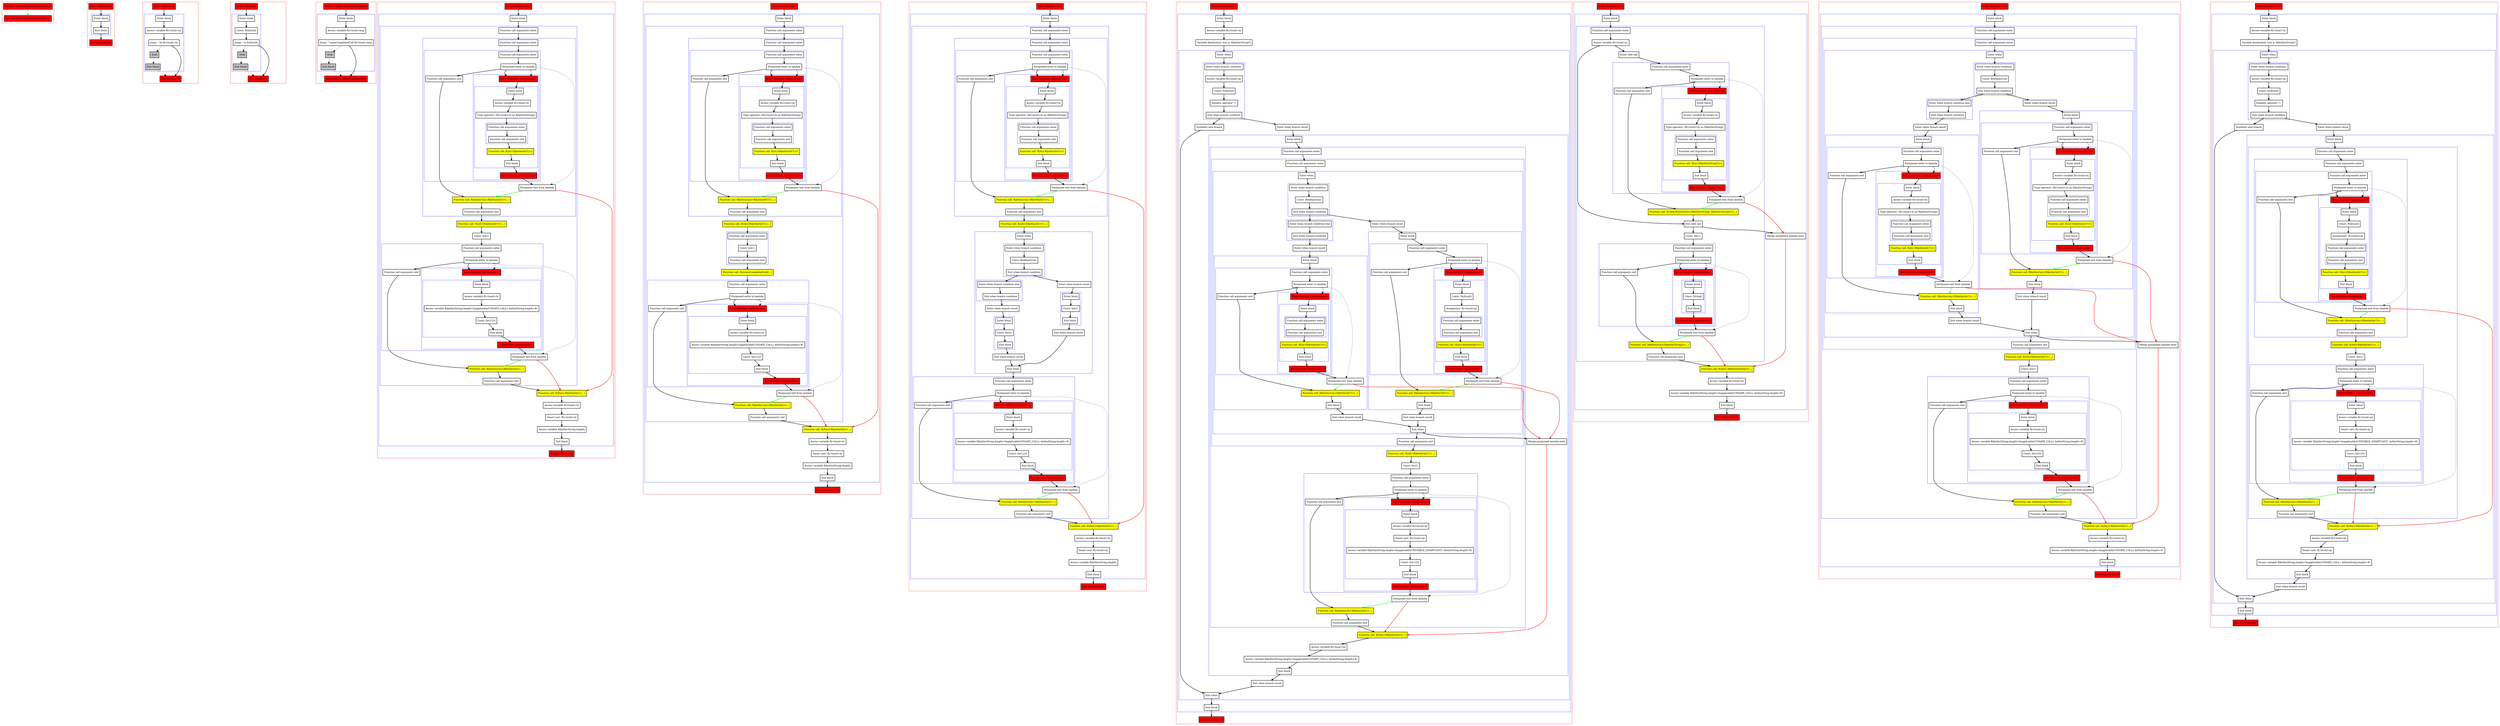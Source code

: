digraph flowFromInplaceLambda2_kt {
    graph [nodesep=3]
    node [shape=box penwidth=2]
    edge [penwidth=2]

    subgraph cluster_0 {
        color=red
        0 [label="Enter file flowFromInplaceLambda2.kt" style="filled" fillcolor=red];
        1 [label="Exit file flowFromInplaceLambda2.kt" style="filled" fillcolor=red];
    }
    0 -> {1} [color=green];

    subgraph cluster_1 {
        color=red
        2 [label="Enter function foo" style="filled" fillcolor=red];
        subgraph cluster_2 {
            color=blue
            3 [label="Enter block"];
            4 [label="Exit block"];
        }
        5 [label="Exit function foo" style="filled" fillcolor=red];
    }
    2 -> {3};
    3 -> {4};
    4 -> {5};

    subgraph cluster_3 {
        color=red
        6 [label="Enter function id" style="filled" fillcolor=red];
        subgraph cluster_4 {
            color=blue
            7 [label="Enter block"];
            8 [label="Access variable R|<local>/x|"];
            9 [label="Jump: ^id R|<local>/x|"];
            10 [label="Stub" style="filled" fillcolor=gray];
            11 [label="Exit block" style="filled" fillcolor=gray];
        }
        12 [label="Exit function id" style="filled" fillcolor=red];
    }
    6 -> {7};
    7 -> {8};
    8 -> {9};
    9 -> {12};
    9 -> {10} [style=dotted];
    10 -> {11} [style=dotted];
    11 -> {12} [style=dotted];

    subgraph cluster_5 {
        color=red
        13 [label="Enter function n" style="filled" fillcolor=red];
        subgraph cluster_6 {
            color=blue
            14 [label="Enter block"];
            15 [label="Const: Null(null)"];
            16 [label="Jump: ^n Null(null)"];
            17 [label="Stub" style="filled" fillcolor=gray];
            18 [label="Exit block" style="filled" fillcolor=gray];
        }
        19 [label="Exit function n" style="filled" fillcolor=red];
    }
    13 -> {14};
    14 -> {15};
    15 -> {16};
    16 -> {19};
    16 -> {17} [style=dotted];
    17 -> {18} [style=dotted];
    18 -> {19} [style=dotted];

    subgraph cluster_7 {
        color=red
        20 [label="Enter function someCompletedCall" style="filled" fillcolor=red];
        subgraph cluster_8 {
            color=blue
            21 [label="Enter block"];
            22 [label="Access variable R|<local>/arg|"];
            23 [label="Jump: ^someCompletedCall R|<local>/arg|"];
            24 [label="Stub" style="filled" fillcolor=gray];
            25 [label="Exit block" style="filled" fillcolor=gray];
        }
        26 [label="Exit function someCompletedCall" style="filled" fillcolor=red];
    }
    20 -> {21};
    21 -> {22};
    22 -> {23};
    23 -> {26};
    23 -> {24} [style=dotted];
    24 -> {25} [style=dotted];
    25 -> {26} [style=dotted];

    subgraph cluster_9 {
        color=red
        27 [label="Enter function test1" style="filled" fillcolor=red];
        subgraph cluster_10 {
            color=blue
            28 [label="Enter block"];
            subgraph cluster_11 {
                color=blue
                29 [label="Function call arguments enter"];
                subgraph cluster_12 {
                    color=blue
                    30 [label="Function call arguments enter"];
                    subgraph cluster_13 {
                        color=blue
                        31 [label="Function call arguments enter"];
                        32 [label="Postponed enter to lambda"];
                        subgraph cluster_14 {
                            color=blue
                            33 [label="Enter function <anonymous>" style="filled" fillcolor=red];
                            subgraph cluster_15 {
                                color=blue
                                34 [label="Enter block"];
                                35 [label="Access variable R|<local>/x|"];
                                36 [label="Type operator: (R|<local>/x| as R|kotlin/String|)"];
                                subgraph cluster_16 {
                                    color=blue
                                    37 [label="Function call arguments enter"];
                                    38 [label="Function call arguments exit"];
                                }
                                39 [label="Function call: R|/n|<R|kotlin/Int?|>()" style="filled" fillcolor=yellow];
                                40 [label="Exit block"];
                            }
                            41 [label="Exit function <anonymous>" style="filled" fillcolor=red];
                        }
                        42 [label="Function call arguments exit"];
                    }
                    43 [label="Postponed exit from lambda"];
                    44 [label="Function call: R|kotlin/run|<R|kotlin/Int?|>(...)" style="filled" fillcolor=yellow];
                    45 [label="Function call arguments exit"];
                }
                46 [label="Function call: R|/id|<R|kotlin/Int?|>(...)" style="filled" fillcolor=yellow];
                47 [label="Const: Int(1)"];
                subgraph cluster_17 {
                    color=blue
                    48 [label="Function call arguments enter"];
                    49 [label="Postponed enter to lambda"];
                    subgraph cluster_18 {
                        color=blue
                        50 [label="Enter function <anonymous>" style="filled" fillcolor=red];
                        subgraph cluster_19 {
                            color=blue
                            51 [label="Enter block"];
                            52 [label="Access variable R|<local>/x|"];
                            53 [label="Access variable R|kotlin/String.length<Inapplicable(UNSAFE_CALL): kotlin/String.length>#|"];
                            54 [label="Const: Int(123)"];
                            55 [label="Exit block"];
                        }
                        56 [label="Exit function <anonymous>" style="filled" fillcolor=red];
                    }
                    57 [label="Function call arguments exit"];
                }
                58 [label="Postponed exit from lambda"];
                59 [label="Function call: R|kotlin/run|<R|kotlin/Int|>(...)" style="filled" fillcolor=yellow];
                60 [label="Function call arguments exit"];
            }
            61 [label="Function call: R|/foo|<R|kotlin/Int|>(...)" style="filled" fillcolor=yellow];
            62 [label="Access variable R|<local>/x|"];
            63 [label="Smart cast: R|<local>/x|"];
            64 [label="Access variable R|kotlin/String.length|"];
            65 [label="Exit block"];
        }
        66 [label="Exit function test1" style="filled" fillcolor=red];
    }
    27 -> {28};
    28 -> {29};
    29 -> {30};
    30 -> {31};
    31 -> {32};
    32 -> {33 42};
    32 -> {43} [style=dotted];
    32 -> {33} [style=dashed];
    33 -> {34};
    34 -> {35};
    35 -> {36};
    36 -> {37};
    37 -> {38};
    38 -> {39};
    39 -> {40};
    40 -> {41};
    41 -> {43};
    42 -> {44};
    43 -> {44} [color=green];
    43 -> {61} [color=red];
    44 -> {45};
    45 -> {46};
    46 -> {47};
    47 -> {48};
    48 -> {49};
    49 -> {50 57};
    49 -> {58} [style=dotted];
    49 -> {50} [style=dashed];
    50 -> {51};
    51 -> {52};
    52 -> {53};
    53 -> {54};
    54 -> {55};
    55 -> {56};
    56 -> {58};
    57 -> {59};
    58 -> {59} [color=green];
    58 -> {61} [color=red];
    59 -> {60};
    60 -> {61};
    61 -> {62};
    62 -> {63};
    63 -> {64};
    64 -> {65};
    65 -> {66};

    subgraph cluster_20 {
        color=red
        67 [label="Enter function test2" style="filled" fillcolor=red];
        subgraph cluster_21 {
            color=blue
            68 [label="Enter block"];
            subgraph cluster_22 {
                color=blue
                69 [label="Function call arguments enter"];
                subgraph cluster_23 {
                    color=blue
                    70 [label="Function call arguments enter"];
                    subgraph cluster_24 {
                        color=blue
                        71 [label="Function call arguments enter"];
                        72 [label="Postponed enter to lambda"];
                        subgraph cluster_25 {
                            color=blue
                            73 [label="Enter function <anonymous>" style="filled" fillcolor=red];
                            subgraph cluster_26 {
                                color=blue
                                74 [label="Enter block"];
                                75 [label="Access variable R|<local>/x|"];
                                76 [label="Type operator: (R|<local>/x| as R|kotlin/String|)"];
                                subgraph cluster_27 {
                                    color=blue
                                    77 [label="Function call arguments enter"];
                                    78 [label="Function call arguments exit"];
                                }
                                79 [label="Function call: R|/n|<R|kotlin/Int?|>()" style="filled" fillcolor=yellow];
                                80 [label="Exit block"];
                            }
                            81 [label="Exit function <anonymous>" style="filled" fillcolor=red];
                        }
                        82 [label="Function call arguments exit"];
                    }
                    83 [label="Postponed exit from lambda"];
                    84 [label="Function call: R|kotlin/run|<R|kotlin/Int?|>(...)" style="filled" fillcolor=yellow];
                    85 [label="Function call arguments exit"];
                }
                86 [label="Function call: R|/id|<R|kotlin/Int?|>(...)" style="filled" fillcolor=yellow];
                subgraph cluster_28 {
                    color=blue
                    87 [label="Function call arguments enter"];
                    88 [label="Const: Int(1)"];
                    89 [label="Function call arguments exit"];
                }
                90 [label="Function call: R|/someCompletedCall|(...)" style="filled" fillcolor=yellow];
                subgraph cluster_29 {
                    color=blue
                    91 [label="Function call arguments enter"];
                    92 [label="Postponed enter to lambda"];
                    subgraph cluster_30 {
                        color=blue
                        93 [label="Enter function <anonymous>" style="filled" fillcolor=red];
                        subgraph cluster_31 {
                            color=blue
                            94 [label="Enter block"];
                            95 [label="Access variable R|<local>/x|"];
                            96 [label="Access variable R|kotlin/String.length<Inapplicable(UNSAFE_CALL): kotlin/String.length>#|"];
                            97 [label="Const: Int(123)"];
                            98 [label="Exit block"];
                        }
                        99 [label="Exit function <anonymous>" style="filled" fillcolor=red];
                    }
                    100 [label="Function call arguments exit"];
                }
                101 [label="Postponed exit from lambda"];
                102 [label="Function call: R|kotlin/run|<R|kotlin/Int|>(...)" style="filled" fillcolor=yellow];
                103 [label="Function call arguments exit"];
            }
            104 [label="Function call: R|/foo|<R|kotlin/Int|>(...)" style="filled" fillcolor=yellow];
            105 [label="Access variable R|<local>/x|"];
            106 [label="Smart cast: R|<local>/x|"];
            107 [label="Access variable R|kotlin/String.length|"];
            108 [label="Exit block"];
        }
        109 [label="Exit function test2" style="filled" fillcolor=red];
    }
    67 -> {68};
    68 -> {69};
    69 -> {70};
    70 -> {71};
    71 -> {72};
    72 -> {73 82};
    72 -> {83} [style=dotted];
    72 -> {73} [style=dashed];
    73 -> {74};
    74 -> {75};
    75 -> {76};
    76 -> {77};
    77 -> {78};
    78 -> {79};
    79 -> {80};
    80 -> {81};
    81 -> {83};
    82 -> {84};
    83 -> {84} [color=green];
    83 -> {104} [color=red];
    84 -> {85};
    85 -> {86};
    86 -> {87};
    87 -> {88};
    88 -> {89};
    89 -> {90};
    90 -> {91};
    91 -> {92};
    92 -> {93 100};
    92 -> {101} [style=dotted];
    92 -> {93} [style=dashed];
    93 -> {94};
    94 -> {95};
    95 -> {96};
    96 -> {97};
    97 -> {98};
    98 -> {99};
    99 -> {101};
    100 -> {102};
    101 -> {102} [color=green];
    101 -> {104} [color=red];
    102 -> {103};
    103 -> {104};
    104 -> {105};
    105 -> {106};
    106 -> {107};
    107 -> {108};
    108 -> {109};

    subgraph cluster_32 {
        color=red
        110 [label="Enter function test3" style="filled" fillcolor=red];
        subgraph cluster_33 {
            color=blue
            111 [label="Enter block"];
            subgraph cluster_34 {
                color=blue
                112 [label="Function call arguments enter"];
                subgraph cluster_35 {
                    color=blue
                    113 [label="Function call arguments enter"];
                    subgraph cluster_36 {
                        color=blue
                        114 [label="Function call arguments enter"];
                        115 [label="Postponed enter to lambda"];
                        subgraph cluster_37 {
                            color=blue
                            116 [label="Enter function <anonymous>" style="filled" fillcolor=red];
                            subgraph cluster_38 {
                                color=blue
                                117 [label="Enter block"];
                                118 [label="Access variable R|<local>/x|"];
                                119 [label="Type operator: (R|<local>/x| as R|kotlin/String|)"];
                                subgraph cluster_39 {
                                    color=blue
                                    120 [label="Function call arguments enter"];
                                    121 [label="Function call arguments exit"];
                                }
                                122 [label="Function call: R|/n|<R|kotlin/Int?|>()" style="filled" fillcolor=yellow];
                                123 [label="Exit block"];
                            }
                            124 [label="Exit function <anonymous>" style="filled" fillcolor=red];
                        }
                        125 [label="Function call arguments exit"];
                    }
                    126 [label="Postponed exit from lambda"];
                    127 [label="Function call: R|kotlin/run|<R|kotlin/Int?|>(...)" style="filled" fillcolor=yellow];
                    128 [label="Function call arguments exit"];
                }
                129 [label="Function call: R|/id|<R|kotlin/Int?|>(...)" style="filled" fillcolor=yellow];
                subgraph cluster_40 {
                    color=blue
                    130 [label="Enter when"];
                    subgraph cluster_41 {
                        color=blue
                        131 [label="Enter when branch condition "];
                        132 [label="Const: Boolean(true)"];
                        133 [label="Exit when branch condition"];
                    }
                    subgraph cluster_42 {
                        color=blue
                        134 [label="Enter when branch condition else"];
                        135 [label="Exit when branch condition"];
                    }
                    136 [label="Enter when branch result"];
                    subgraph cluster_43 {
                        color=blue
                        137 [label="Enter block"];
                        138 [label="Const: Int(2)"];
                        139 [label="Exit block"];
                    }
                    140 [label="Exit when branch result"];
                    141 [label="Enter when branch result"];
                    subgraph cluster_44 {
                        color=blue
                        142 [label="Enter block"];
                        143 [label="Const: Int(1)"];
                        144 [label="Exit block"];
                    }
                    145 [label="Exit when branch result"];
                    146 [label="Exit when"];
                }
                subgraph cluster_45 {
                    color=blue
                    147 [label="Function call arguments enter"];
                    148 [label="Postponed enter to lambda"];
                    subgraph cluster_46 {
                        color=blue
                        149 [label="Enter function <anonymous>" style="filled" fillcolor=red];
                        subgraph cluster_47 {
                            color=blue
                            150 [label="Enter block"];
                            151 [label="Access variable R|<local>/x|"];
                            152 [label="Access variable R|kotlin/String.length<Inapplicable(UNSAFE_CALL): kotlin/String.length>#|"];
                            153 [label="Const: Int(123)"];
                            154 [label="Exit block"];
                        }
                        155 [label="Exit function <anonymous>" style="filled" fillcolor=red];
                    }
                    156 [label="Function call arguments exit"];
                }
                157 [label="Postponed exit from lambda"];
                158 [label="Function call: R|kotlin/run|<R|kotlin/Int|>(...)" style="filled" fillcolor=yellow];
                159 [label="Function call arguments exit"];
            }
            160 [label="Function call: R|/foo|<R|kotlin/Int|>(...)" style="filled" fillcolor=yellow];
            161 [label="Access variable R|<local>/x|"];
            162 [label="Smart cast: R|<local>/x|"];
            163 [label="Access variable R|kotlin/String.length|"];
            164 [label="Exit block"];
        }
        165 [label="Exit function test3" style="filled" fillcolor=red];
    }
    110 -> {111};
    111 -> {112};
    112 -> {113};
    113 -> {114};
    114 -> {115};
    115 -> {116 125};
    115 -> {126} [style=dotted];
    115 -> {116} [style=dashed];
    116 -> {117};
    117 -> {118};
    118 -> {119};
    119 -> {120};
    120 -> {121};
    121 -> {122};
    122 -> {123};
    123 -> {124};
    124 -> {126};
    125 -> {127};
    126 -> {127} [color=green];
    126 -> {160} [color=red];
    127 -> {128};
    128 -> {129};
    129 -> {130};
    130 -> {131};
    131 -> {132};
    132 -> {133};
    133 -> {134 141};
    134 -> {135};
    135 -> {136};
    136 -> {137};
    137 -> {138};
    138 -> {139};
    139 -> {140};
    140 -> {146};
    141 -> {142};
    142 -> {143};
    143 -> {144};
    144 -> {145};
    145 -> {146};
    146 -> {147};
    147 -> {148};
    148 -> {149 156};
    148 -> {157} [style=dotted];
    148 -> {149} [style=dashed];
    149 -> {150};
    150 -> {151};
    151 -> {152};
    152 -> {153};
    153 -> {154};
    154 -> {155};
    155 -> {157};
    156 -> {158};
    157 -> {158} [color=green];
    157 -> {160} [color=red];
    158 -> {159};
    159 -> {160};
    160 -> {161};
    161 -> {162};
    162 -> {163};
    163 -> {164};
    164 -> {165};

    subgraph cluster_48 {
        color=red
        166 [label="Enter function test4" style="filled" fillcolor=red];
        subgraph cluster_49 {
            color=blue
            167 [label="Enter block"];
            168 [label="Access variable R|<local>/x|"];
            169 [label="Variable declaration: lvar p: R|kotlin/String?|"];
            subgraph cluster_50 {
                color=blue
                170 [label="Enter when"];
                subgraph cluster_51 {
                    color=blue
                    171 [label="Enter when branch condition "];
                    172 [label="Access variable R|<local>/p|"];
                    173 [label="Const: Null(null)"];
                    174 [label="Equality operator !="];
                    175 [label="Exit when branch condition"];
                }
                176 [label="Synthetic else branch"];
                177 [label="Enter when branch result"];
                subgraph cluster_52 {
                    color=blue
                    178 [label="Enter block"];
                    subgraph cluster_53 {
                        color=blue
                        179 [label="Function call arguments enter"];
                        subgraph cluster_54 {
                            color=blue
                            180 [label="Function call arguments enter"];
                            subgraph cluster_55 {
                                color=blue
                                181 [label="Enter when"];
                                subgraph cluster_56 {
                                    color=blue
                                    182 [label="Enter when branch condition "];
                                    183 [label="Const: Boolean(true)"];
                                    184 [label="Exit when branch condition"];
                                }
                                subgraph cluster_57 {
                                    color=blue
                                    185 [label="Enter when branch condition else"];
                                    186 [label="Exit when branch condition"];
                                }
                                187 [label="Enter when branch result"];
                                subgraph cluster_58 {
                                    color=blue
                                    188 [label="Enter block"];
                                    subgraph cluster_59 {
                                        color=blue
                                        189 [label="Function call arguments enter"];
                                        190 [label="Postponed enter to lambda"];
                                        subgraph cluster_60 {
                                            color=blue
                                            191 [label="Enter function <anonymous>" style="filled" fillcolor=red];
                                            subgraph cluster_61 {
                                                color=blue
                                                192 [label="Enter block"];
                                                subgraph cluster_62 {
                                                    color=blue
                                                    193 [label="Function call arguments enter"];
                                                    194 [label="Function call arguments exit"];
                                                }
                                                195 [label="Function call: R|/n|<R|kotlin/Int?|>()" style="filled" fillcolor=yellow];
                                                196 [label="Exit block"];
                                            }
                                            197 [label="Exit function <anonymous>" style="filled" fillcolor=red];
                                        }
                                        198 [label="Function call arguments exit"];
                                    }
                                    199 [label="Postponed exit from lambda"];
                                    200 [label="Function call: R|kotlin/run|<R|kotlin/Int?|>(...)" style="filled" fillcolor=yellow];
                                    201 [label="Exit block"];
                                }
                                202 [label="Exit when branch result"];
                                203 [label="Enter when branch result"];
                                subgraph cluster_63 {
                                    color=blue
                                    204 [label="Enter block"];
                                    subgraph cluster_64 {
                                        color=blue
                                        205 [label="Function call arguments enter"];
                                        206 [label="Postponed enter to lambda"];
                                        subgraph cluster_65 {
                                            color=blue
                                            207 [label="Enter function <anonymous>" style="filled" fillcolor=red];
                                            subgraph cluster_66 {
                                                color=blue
                                                208 [label="Enter block"];
                                                209 [label="Const: Null(null)"];
                                                210 [label="Assignment: R|<local>/p|"];
                                                subgraph cluster_67 {
                                                    color=blue
                                                    211 [label="Function call arguments enter"];
                                                    212 [label="Function call arguments exit"];
                                                }
                                                213 [label="Function call: R|/n|<R|kotlin/Int?|>()" style="filled" fillcolor=yellow];
                                                214 [label="Exit block"];
                                            }
                                            215 [label="Exit function <anonymous>" style="filled" fillcolor=red];
                                        }
                                        216 [label="Function call arguments exit"];
                                    }
                                    217 [label="Postponed exit from lambda"];
                                    218 [label="Function call: R|kotlin/run|<R|kotlin/Int?|>(...)" style="filled" fillcolor=yellow];
                                    219 [label="Exit block"];
                                }
                                220 [label="Exit when branch result"];
                                221 [label="Exit when"];
                            }
                            222 [label="Function call arguments exit"];
                        }
                        223 [label="Function call: R|/id|<R|kotlin/Int?|>(...)" style="filled" fillcolor=yellow];
                        224 [label="Const: Int(1)"];
                        subgraph cluster_68 {
                            color=blue
                            225 [label="Function call arguments enter"];
                            226 [label="Postponed enter to lambda"];
                            subgraph cluster_69 {
                                color=blue
                                227 [label="Enter function <anonymous>" style="filled" fillcolor=red];
                                subgraph cluster_70 {
                                    color=blue
                                    228 [label="Enter block"];
                                    229 [label="Access variable R|<local>/p|"];
                                    230 [label="Smart cast: R|<local>/p|"];
                                    231 [label="Access variable R|kotlin/String.length<Inapplicable(UNSTABLE_SMARTCAST): kotlin/String.length>#|"];
                                    232 [label="Const: Int(123)"];
                                    233 [label="Exit block"];
                                }
                                234 [label="Exit function <anonymous>" style="filled" fillcolor=red];
                            }
                            235 [label="Function call arguments exit"];
                        }
                        236 [label="Postponed exit from lambda"];
                        237 [label="Function call: R|kotlin/run|<R|kotlin/Int|>(...)" style="filled" fillcolor=yellow];
                        238 [label="Function call arguments exit"];
                    }
                    239 [label="Merge postponed lambda exits"];
                    240 [label="Function call: R|/foo|<R|kotlin/Int|>(...)" style="filled" fillcolor=yellow];
                    241 [label="Access variable R|<local>/p|"];
                    242 [label="Access variable R|kotlin/String.length<Inapplicable(UNSAFE_CALL): kotlin/String.length>#|"];
                    243 [label="Exit block"];
                }
                244 [label="Exit when branch result"];
                245 [label="Exit when"];
            }
            246 [label="Exit block"];
        }
        247 [label="Exit function test4" style="filled" fillcolor=red];
    }
    166 -> {167};
    167 -> {168};
    168 -> {169};
    169 -> {170};
    170 -> {171};
    171 -> {172};
    172 -> {173};
    173 -> {174};
    174 -> {175};
    175 -> {176 177};
    176 -> {245};
    177 -> {178};
    178 -> {179};
    179 -> {180};
    180 -> {181};
    181 -> {182};
    182 -> {183};
    183 -> {184};
    184 -> {185 203};
    185 -> {186};
    186 -> {187};
    187 -> {188};
    188 -> {189};
    189 -> {190};
    190 -> {191 198};
    190 -> {199} [style=dotted];
    190 -> {191} [style=dashed];
    191 -> {192};
    192 -> {193};
    193 -> {194};
    194 -> {195};
    195 -> {196};
    196 -> {197};
    197 -> {199};
    198 -> {200};
    199 -> {200} [color=green];
    199 -> {239} [color=red];
    200 -> {201};
    201 -> {202};
    202 -> {221};
    203 -> {204};
    204 -> {205};
    205 -> {206};
    206 -> {207 216};
    206 -> {217} [style=dotted];
    206 -> {207} [style=dashed];
    207 -> {208};
    208 -> {209};
    209 -> {210};
    210 -> {211};
    211 -> {212};
    212 -> {213};
    213 -> {214};
    214 -> {215};
    215 -> {217};
    216 -> {218};
    217 -> {218} [color=green];
    217 -> {239} [color=red];
    218 -> {219};
    219 -> {220};
    220 -> {221};
    221 -> {222 239};
    222 -> {223};
    223 -> {224};
    224 -> {225};
    225 -> {226};
    226 -> {227 235};
    226 -> {236} [style=dotted];
    226 -> {227} [style=dashed];
    227 -> {228};
    228 -> {229};
    229 -> {230};
    230 -> {231};
    231 -> {232};
    232 -> {233};
    233 -> {234};
    234 -> {236};
    235 -> {237};
    236 -> {237} [color=green];
    236 -> {240} [color=red];
    237 -> {238};
    238 -> {240};
    239 -> {240} [color=red];
    240 -> {241};
    241 -> {242};
    242 -> {243};
    243 -> {244};
    244 -> {245};
    245 -> {246};
    246 -> {247};

    subgraph cluster_71 {
        color=red
        248 [label="Enter function test5" style="filled" fillcolor=red];
        subgraph cluster_72 {
            color=blue
            249 [label="Enter block"];
            subgraph cluster_73 {
                color=blue
                250 [label="Function call arguments enter"];
                251 [label="Access variable R|<local>/y|"];
                252 [label="Enter safe call"];
                subgraph cluster_74 {
                    color=blue
                    253 [label="Function call arguments enter"];
                    254 [label="Postponed enter to lambda"];
                    subgraph cluster_75 {
                        color=blue
                        255 [label="Enter function <anonymous>" style="filled" fillcolor=red];
                        subgraph cluster_76 {
                            color=blue
                            256 [label="Enter block"];
                            257 [label="Access variable R|<local>/x|"];
                            258 [label="Type operator: (R|<local>/x| as R|kotlin/String|)"];
                            subgraph cluster_77 {
                                color=blue
                                259 [label="Function call arguments enter"];
                                260 [label="Function call arguments exit"];
                            }
                            261 [label="Function call: R|/n|<R|kotlin/String?|>()" style="filled" fillcolor=yellow];
                            262 [label="Exit block"];
                        }
                        263 [label="Exit function <anonymous>" style="filled" fillcolor=red];
                    }
                    264 [label="Function call arguments exit"];
                }
                265 [label="Postponed exit from lambda"];
                266 [label="Function call: $subj$.R|kotlin/let|<R|kotlin/String|, R|kotlin/String?|>(...)" style="filled" fillcolor=yellow];
                267 [label="Exit safe call"];
                268 [label="Const: Int(1)"];
                subgraph cluster_78 {
                    color=blue
                    269 [label="Function call arguments enter"];
                    270 [label="Postponed enter to lambda"];
                    subgraph cluster_79 {
                        color=blue
                        271 [label="Enter function <anonymous>" style="filled" fillcolor=red];
                        subgraph cluster_80 {
                            color=blue
                            272 [label="Enter block"];
                            273 [label="Const: String()"];
                            274 [label="Exit block"];
                        }
                        275 [label="Exit function <anonymous>" style="filled" fillcolor=red];
                    }
                    276 [label="Function call arguments exit"];
                }
                277 [label="Postponed exit from lambda"];
                278 [label="Function call: R|kotlin/run|<R|kotlin/String|>(...)" style="filled" fillcolor=yellow];
                279 [label="Function call arguments exit"];
            }
            280 [label="Merge postponed lambda exits"];
            281 [label="Function call: R|/foo|<R|kotlin/String|>(...)" style="filled" fillcolor=yellow];
            282 [label="Access variable R|<local>/x|"];
            283 [label="Access variable R|kotlin/String.length<Inapplicable(UNSAFE_CALL): kotlin/String.length>#|"];
            284 [label="Exit block"];
        }
        285 [label="Exit function test5" style="filled" fillcolor=red];
    }
    248 -> {249};
    249 -> {250};
    250 -> {251};
    251 -> {252 267};
    252 -> {253};
    253 -> {254};
    254 -> {255 264};
    254 -> {265} [style=dotted];
    254 -> {255} [style=dashed];
    255 -> {256};
    256 -> {257};
    257 -> {258};
    258 -> {259};
    259 -> {260};
    260 -> {261};
    261 -> {262};
    262 -> {263};
    263 -> {265};
    264 -> {266};
    265 -> {266} [color=green];
    265 -> {280} [color=red];
    266 -> {267};
    267 -> {268 280};
    268 -> {269};
    269 -> {270};
    270 -> {271 276};
    270 -> {277} [style=dotted];
    270 -> {271} [style=dashed];
    271 -> {272};
    272 -> {273};
    273 -> {274};
    274 -> {275};
    275 -> {277};
    276 -> {278};
    277 -> {278} [color=green];
    277 -> {281} [color=red];
    278 -> {279};
    279 -> {281};
    280 -> {281} [color=red];
    281 -> {282};
    282 -> {283};
    283 -> {284};
    284 -> {285};

    subgraph cluster_81 {
        color=red
        286 [label="Enter function test6" style="filled" fillcolor=red];
        subgraph cluster_82 {
            color=blue
            287 [label="Enter block"];
            subgraph cluster_83 {
                color=blue
                288 [label="Function call arguments enter"];
                subgraph cluster_84 {
                    color=blue
                    289 [label="Function call arguments enter"];
                    subgraph cluster_85 {
                        color=blue
                        290 [label="Enter when"];
                        subgraph cluster_86 {
                            color=blue
                            291 [label="Enter when branch condition "];
                            292 [label="Const: Boolean(true)"];
                            293 [label="Exit when branch condition"];
                        }
                        subgraph cluster_87 {
                            color=blue
                            294 [label="Enter when branch condition else"];
                            295 [label="Exit when branch condition"];
                        }
                        296 [label="Enter when branch result"];
                        subgraph cluster_88 {
                            color=blue
                            297 [label="Enter block"];
                            subgraph cluster_89 {
                                color=blue
                                298 [label="Function call arguments enter"];
                                299 [label="Postponed enter to lambda"];
                                subgraph cluster_90 {
                                    color=blue
                                    300 [label="Enter function <anonymous>" style="filled" fillcolor=red];
                                    subgraph cluster_91 {
                                        color=blue
                                        301 [label="Enter block"];
                                        302 [label="Access variable R|<local>/x|"];
                                        303 [label="Type operator: (R|<local>/x| as R|kotlin/String|)"];
                                        subgraph cluster_92 {
                                            color=blue
                                            304 [label="Function call arguments enter"];
                                            305 [label="Function call arguments exit"];
                                        }
                                        306 [label="Function call: R|/n|<R|kotlin/Int?|>()" style="filled" fillcolor=yellow];
                                        307 [label="Exit block"];
                                    }
                                    308 [label="Exit function <anonymous>" style="filled" fillcolor=red];
                                }
                                309 [label="Function call arguments exit"];
                            }
                            310 [label="Postponed exit from lambda"];
                            311 [label="Function call: R|kotlin/run|<R|kotlin/Int?|>(...)" style="filled" fillcolor=yellow];
                            312 [label="Exit block"];
                        }
                        313 [label="Exit when branch result"];
                        314 [label="Enter when branch result"];
                        subgraph cluster_93 {
                            color=blue
                            315 [label="Enter block"];
                            subgraph cluster_94 {
                                color=blue
                                316 [label="Function call arguments enter"];
                                317 [label="Postponed enter to lambda"];
                                subgraph cluster_95 {
                                    color=blue
                                    318 [label="Enter function <anonymous>" style="filled" fillcolor=red];
                                    subgraph cluster_96 {
                                        color=blue
                                        319 [label="Enter block"];
                                        320 [label="Access variable R|<local>/x|"];
                                        321 [label="Type operator: (R|<local>/x| as R|kotlin/String|)"];
                                        subgraph cluster_97 {
                                            color=blue
                                            322 [label="Function call arguments enter"];
                                            323 [label="Function call arguments exit"];
                                        }
                                        324 [label="Function call: R|/n|<R|kotlin/Int?|>()" style="filled" fillcolor=yellow];
                                        325 [label="Exit block"];
                                    }
                                    326 [label="Exit function <anonymous>" style="filled" fillcolor=red];
                                }
                                327 [label="Function call arguments exit"];
                            }
                            328 [label="Postponed exit from lambda"];
                            329 [label="Function call: R|kotlin/run|<R|kotlin/Int?|>(...)" style="filled" fillcolor=yellow];
                            330 [label="Exit block"];
                        }
                        331 [label="Exit when branch result"];
                        332 [label="Exit when"];
                    }
                    333 [label="Function call arguments exit"];
                }
                334 [label="Function call: R|/id|<R|kotlin/Int?|>(...)" style="filled" fillcolor=yellow];
                335 [label="Const: Int(1)"];
                subgraph cluster_98 {
                    color=blue
                    336 [label="Function call arguments enter"];
                    337 [label="Postponed enter to lambda"];
                    subgraph cluster_99 {
                        color=blue
                        338 [label="Enter function <anonymous>" style="filled" fillcolor=red];
                        subgraph cluster_100 {
                            color=blue
                            339 [label="Enter block"];
                            340 [label="Access variable R|<local>/x|"];
                            341 [label="Access variable R|kotlin/String.length<Inapplicable(UNSAFE_CALL): kotlin/String.length>#|"];
                            342 [label="Const: Int(123)"];
                            343 [label="Exit block"];
                        }
                        344 [label="Exit function <anonymous>" style="filled" fillcolor=red];
                    }
                    345 [label="Function call arguments exit"];
                }
                346 [label="Postponed exit from lambda"];
                347 [label="Function call: R|kotlin/run|<R|kotlin/Int|>(...)" style="filled" fillcolor=yellow];
                348 [label="Function call arguments exit"];
            }
            349 [label="Merge postponed lambda exits"];
            350 [label="Function call: R|/foo|<R|kotlin/Int|>(...)" style="filled" fillcolor=yellow];
            351 [label="Access variable R|<local>/x|"];
            352 [label="Access variable R|kotlin/String.length<Inapplicable(UNSAFE_CALL): kotlin/String.length>#|"];
            353 [label="Exit block"];
        }
        354 [label="Exit function test6" style="filled" fillcolor=red];
    }
    286 -> {287};
    287 -> {288};
    288 -> {289};
    289 -> {290};
    290 -> {291};
    291 -> {292};
    292 -> {293};
    293 -> {294 314};
    294 -> {295};
    295 -> {296};
    296 -> {297};
    297 -> {298};
    298 -> {299};
    299 -> {300 309};
    299 -> {310} [style=dotted];
    299 -> {300} [style=dashed];
    300 -> {301};
    301 -> {302};
    302 -> {303};
    303 -> {304};
    304 -> {305};
    305 -> {306};
    306 -> {307};
    307 -> {308};
    308 -> {310};
    309 -> {311};
    310 -> {311} [color=green];
    310 -> {349} [color=red];
    311 -> {312};
    312 -> {313};
    313 -> {332};
    314 -> {315};
    315 -> {316};
    316 -> {317};
    317 -> {318 327};
    317 -> {328} [style=dotted];
    317 -> {318} [style=dashed];
    318 -> {319};
    319 -> {320};
    320 -> {321};
    321 -> {322};
    322 -> {323};
    323 -> {324};
    324 -> {325};
    325 -> {326};
    326 -> {328};
    327 -> {329};
    328 -> {329} [color=green];
    328 -> {349} [color=red];
    329 -> {330};
    330 -> {331};
    331 -> {332};
    332 -> {333 349};
    333 -> {334};
    334 -> {335};
    335 -> {336};
    336 -> {337};
    337 -> {338 345};
    337 -> {346} [style=dotted];
    337 -> {338} [style=dashed];
    338 -> {339};
    339 -> {340};
    340 -> {341};
    341 -> {342};
    342 -> {343};
    343 -> {344};
    344 -> {346};
    345 -> {347};
    346 -> {347} [color=green];
    346 -> {350} [color=red];
    347 -> {348};
    348 -> {350};
    349 -> {350} [color=red];
    350 -> {351};
    351 -> {352};
    352 -> {353};
    353 -> {354};

    subgraph cluster_101 {
        color=red
        355 [label="Enter function test7" style="filled" fillcolor=red];
        subgraph cluster_102 {
            color=blue
            356 [label="Enter block"];
            357 [label="Access variable R|<local>/x|"];
            358 [label="Variable declaration: lvar p: R|kotlin/String?|"];
            subgraph cluster_103 {
                color=blue
                359 [label="Enter when"];
                subgraph cluster_104 {
                    color=blue
                    360 [label="Enter when branch condition "];
                    361 [label="Access variable R|<local>/p|"];
                    362 [label="Const: Null(null)"];
                    363 [label="Equality operator !="];
                    364 [label="Exit when branch condition"];
                }
                365 [label="Synthetic else branch"];
                366 [label="Enter when branch result"];
                subgraph cluster_105 {
                    color=blue
                    367 [label="Enter block"];
                    subgraph cluster_106 {
                        color=blue
                        368 [label="Function call arguments enter"];
                        subgraph cluster_107 {
                            color=blue
                            369 [label="Function call arguments enter"];
                            subgraph cluster_108 {
                                color=blue
                                370 [label="Function call arguments enter"];
                                371 [label="Postponed enter to lambda"];
                                subgraph cluster_109 {
                                    color=blue
                                    372 [label="Enter function <anonymous>" style="filled" fillcolor=red];
                                    subgraph cluster_110 {
                                        color=blue
                                        373 [label="Enter block"];
                                        374 [label="Const: Null(null)"];
                                        375 [label="Assignment: R|<local>/p|"];
                                        subgraph cluster_111 {
                                            color=blue
                                            376 [label="Function call arguments enter"];
                                            377 [label="Function call arguments exit"];
                                        }
                                        378 [label="Function call: R|/n|<R|kotlin/Int?|>()" style="filled" fillcolor=yellow];
                                        379 [label="Exit block"];
                                    }
                                    380 [label="Exit function <anonymous>" style="filled" fillcolor=red];
                                }
                                381 [label="Function call arguments exit"];
                            }
                            382 [label="Postponed exit from lambda"];
                            383 [label="Function call: R|kotlin/run|<R|kotlin/Int?|>(...)" style="filled" fillcolor=yellow];
                            384 [label="Function call arguments exit"];
                        }
                        385 [label="Function call: R|/id|<R|kotlin/Int?|>(...)" style="filled" fillcolor=yellow];
                        386 [label="Const: Int(1)"];
                        subgraph cluster_112 {
                            color=blue
                            387 [label="Function call arguments enter"];
                            388 [label="Postponed enter to lambda"];
                            subgraph cluster_113 {
                                color=blue
                                389 [label="Enter function <anonymous>" style="filled" fillcolor=red];
                                subgraph cluster_114 {
                                    color=blue
                                    390 [label="Enter block"];
                                    391 [label="Access variable R|<local>/p|"];
                                    392 [label="Smart cast: R|<local>/p|"];
                                    393 [label="Access variable R|kotlin/String.length<Inapplicable(UNSTABLE_SMARTCAST): kotlin/String.length>#|"];
                                    394 [label="Const: Int(123)"];
                                    395 [label="Exit block"];
                                }
                                396 [label="Exit function <anonymous>" style="filled" fillcolor=red];
                            }
                            397 [label="Function call arguments exit"];
                        }
                        398 [label="Postponed exit from lambda"];
                        399 [label="Function call: R|kotlin/run|<R|kotlin/Int|>(...)" style="filled" fillcolor=yellow];
                        400 [label="Function call arguments exit"];
                    }
                    401 [label="Function call: R|/foo|<R|kotlin/Int|>(...)" style="filled" fillcolor=yellow];
                    402 [label="Access variable R|<local>/p|"];
                    403 [label="Smart cast: R|<local>/p|"];
                    404 [label="Access variable R|kotlin/String.length<Inapplicable(UNSAFE_CALL): kotlin/String.length>#|"];
                    405 [label="Exit block"];
                }
                406 [label="Exit when branch result"];
                407 [label="Exit when"];
            }
            408 [label="Exit block"];
        }
        409 [label="Exit function test7" style="filled" fillcolor=red];
    }
    355 -> {356};
    356 -> {357};
    357 -> {358};
    358 -> {359};
    359 -> {360};
    360 -> {361};
    361 -> {362};
    362 -> {363};
    363 -> {364};
    364 -> {365 366};
    365 -> {407};
    366 -> {367};
    367 -> {368};
    368 -> {369};
    369 -> {370};
    370 -> {371};
    371 -> {372 381};
    371 -> {382} [style=dotted];
    371 -> {372} [style=dashed];
    372 -> {373};
    373 -> {374};
    374 -> {375};
    375 -> {376};
    376 -> {377};
    377 -> {378};
    378 -> {379};
    379 -> {380};
    380 -> {382};
    381 -> {383};
    382 -> {383} [color=green];
    382 -> {401} [color=red];
    383 -> {384};
    384 -> {385};
    385 -> {386};
    386 -> {387};
    387 -> {388};
    388 -> {389 397};
    388 -> {398} [style=dotted];
    388 -> {389} [style=dashed];
    389 -> {390};
    390 -> {391};
    391 -> {392};
    392 -> {393};
    393 -> {394};
    394 -> {395};
    395 -> {396};
    396 -> {398};
    397 -> {399};
    398 -> {399} [color=green];
    398 -> {401} [color=red];
    399 -> {400};
    400 -> {401};
    401 -> {402};
    402 -> {403};
    403 -> {404};
    404 -> {405};
    405 -> {406};
    406 -> {407};
    407 -> {408};
    408 -> {409};

}
